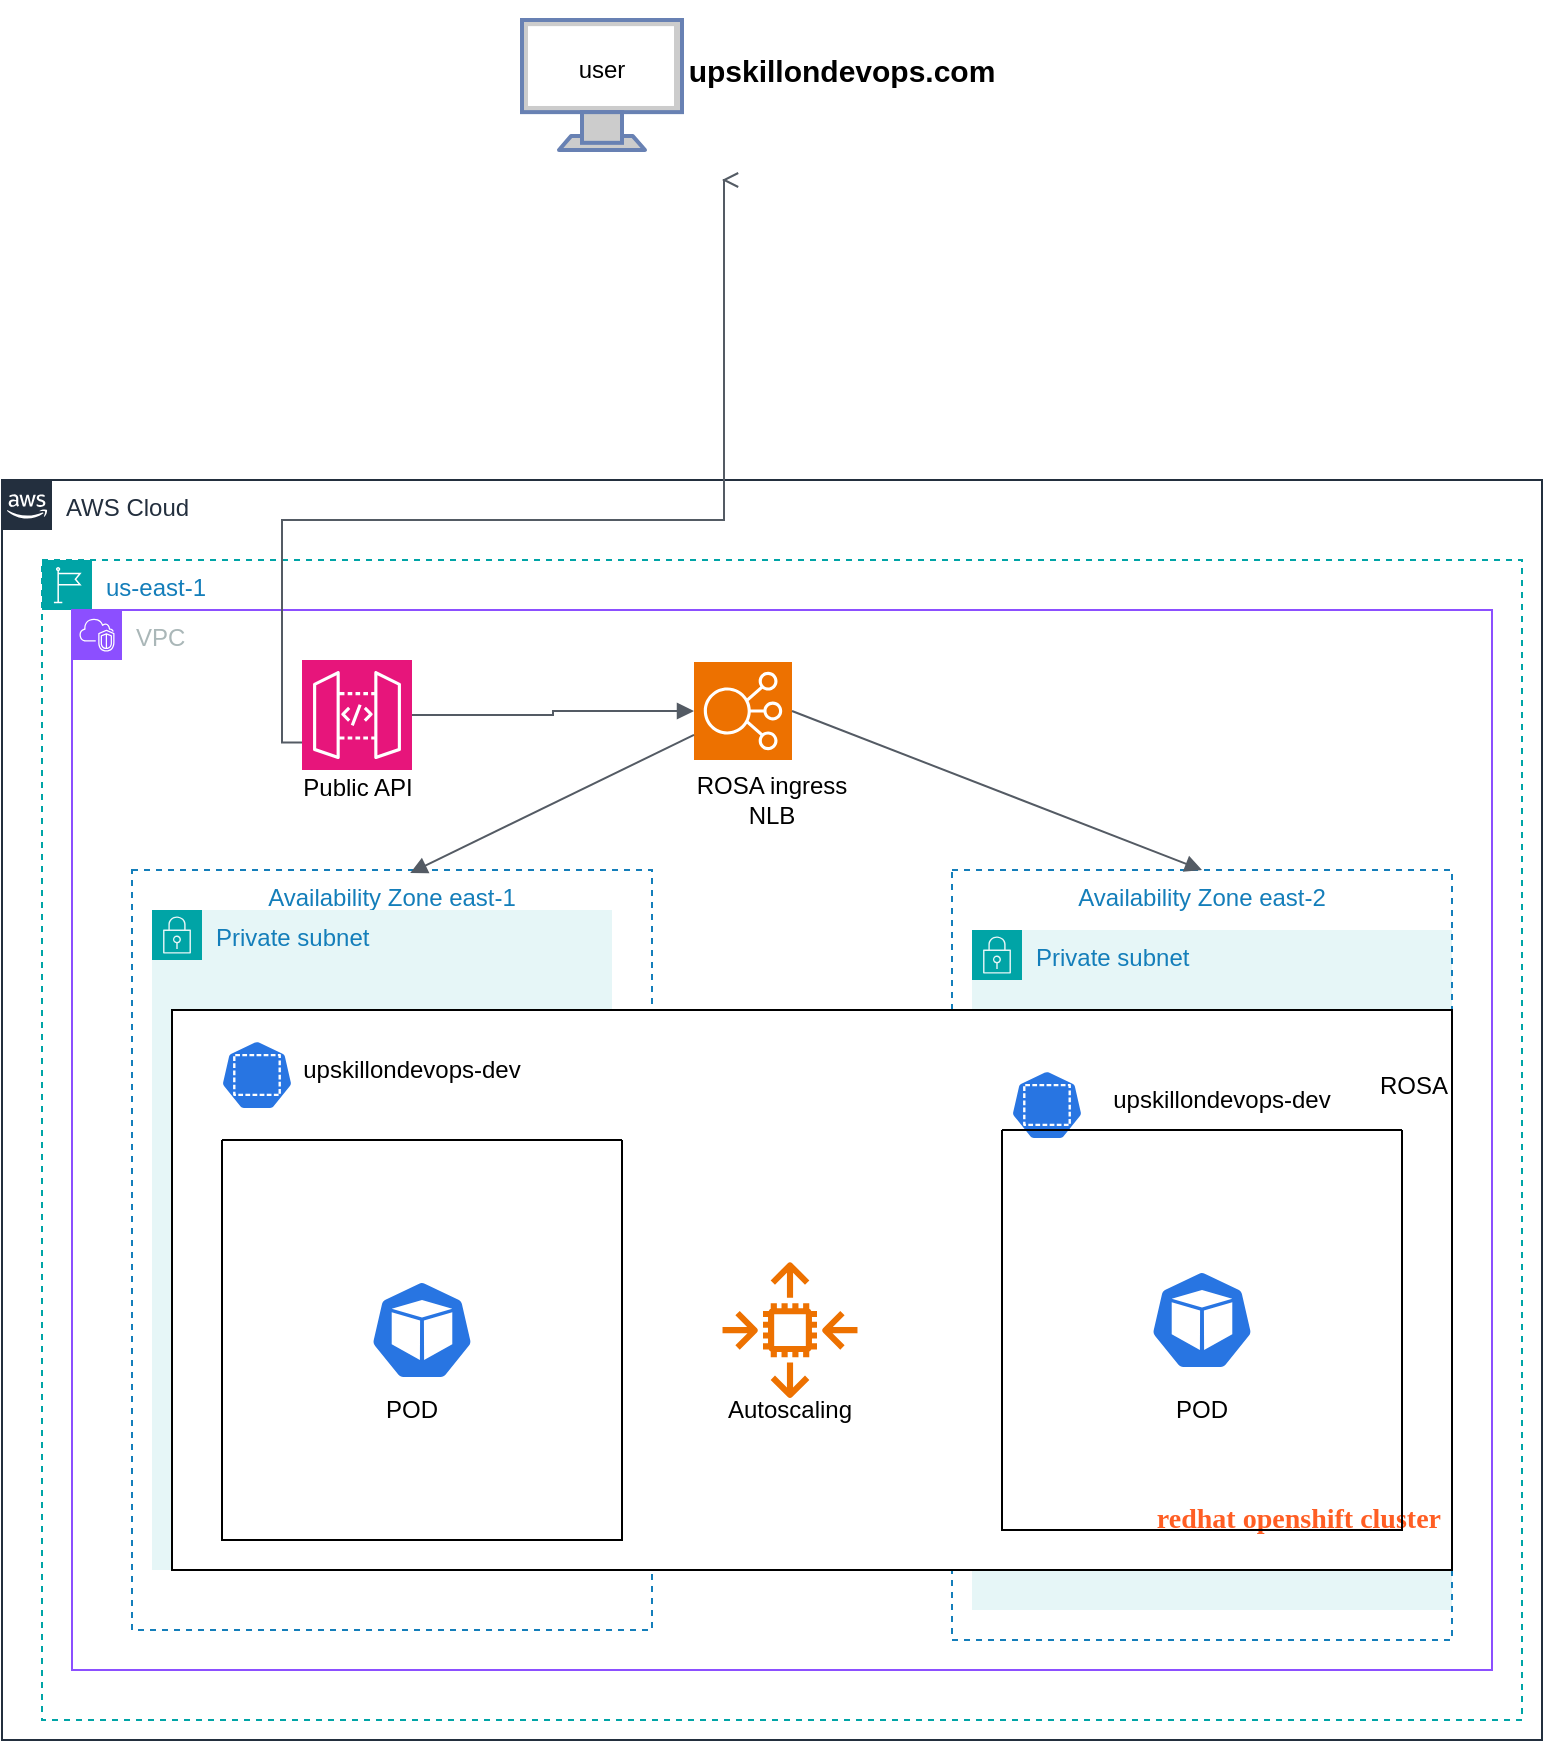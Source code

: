 <mxfile version="22.1.5" type="device">
  <diagram name="Page-1" id="fESGRogrAO50ZL73vu1A">
    <mxGraphModel dx="794" dy="412" grid="1" gridSize="10" guides="1" tooltips="1" connect="1" arrows="1" fold="1" page="1" pageScale="1" pageWidth="827" pageHeight="1169" math="0" shadow="0">
      <root>
        <mxCell id="0" />
        <mxCell id="1" parent="0" />
        <mxCell id="9Krmu9KY6Wh2gfok7bBE-2" value="AWS Cloud" style="points=[[0,0],[0.25,0],[0.5,0],[0.75,0],[1,0],[1,0.25],[1,0.5],[1,0.75],[1,1],[0.75,1],[0.5,1],[0.25,1],[0,1],[0,0.75],[0,0.5],[0,0.25]];outlineConnect=0;gradientColor=none;html=1;whiteSpace=wrap;fontSize=12;fontStyle=0;container=1;pointerEvents=0;collapsible=0;recursiveResize=0;shape=mxgraph.aws4.group;grIcon=mxgraph.aws4.group_aws_cloud_alt;strokeColor=#232F3E;fillColor=none;verticalAlign=top;align=left;spacingLeft=30;fontColor=#232F3E;dashed=0;" vertex="1" parent="1">
          <mxGeometry x="40" y="1000" width="770" height="630" as="geometry" />
        </mxCell>
        <mxCell id="9Krmu9KY6Wh2gfok7bBE-3" value="us-east-1&lt;br&gt;" style="points=[[0,0],[0.25,0],[0.5,0],[0.75,0],[1,0],[1,0.25],[1,0.5],[1,0.75],[1,1],[0.75,1],[0.5,1],[0.25,1],[0,1],[0,0.75],[0,0.5],[0,0.25]];outlineConnect=0;gradientColor=none;html=1;whiteSpace=wrap;fontSize=12;fontStyle=0;container=1;pointerEvents=0;collapsible=0;recursiveResize=0;shape=mxgraph.aws4.group;grIcon=mxgraph.aws4.group_region;strokeColor=#00A4A6;fillColor=none;verticalAlign=top;align=left;spacingLeft=30;fontColor=#147EBA;dashed=1;" vertex="1" parent="1">
          <mxGeometry x="60" y="1040" width="740" height="580" as="geometry" />
        </mxCell>
        <mxCell id="9Krmu9KY6Wh2gfok7bBE-4" value="VPC" style="points=[[0,0],[0.25,0],[0.5,0],[0.75,0],[1,0],[1,0.25],[1,0.5],[1,0.75],[1,1],[0.75,1],[0.5,1],[0.25,1],[0,1],[0,0.75],[0,0.5],[0,0.25]];outlineConnect=0;gradientColor=none;html=1;whiteSpace=wrap;fontSize=12;fontStyle=0;container=1;pointerEvents=0;collapsible=0;recursiveResize=0;shape=mxgraph.aws4.group;grIcon=mxgraph.aws4.group_vpc2;strokeColor=#8C4FFF;fillColor=none;verticalAlign=top;align=left;spacingLeft=30;fontColor=#AAB7B8;dashed=0;" vertex="1" parent="1">
          <mxGeometry x="75" y="1065" width="710" height="530" as="geometry" />
        </mxCell>
        <mxCell id="9Krmu9KY6Wh2gfok7bBE-5" value="" style="sketch=0;points=[[0,0,0],[0.25,0,0],[0.5,0,0],[0.75,0,0],[1,0,0],[0,1,0],[0.25,1,0],[0.5,1,0],[0.75,1,0],[1,1,0],[0,0.25,0],[0,0.5,0],[0,0.75,0],[1,0.25,0],[1,0.5,0],[1,0.75,0]];outlineConnect=0;fontColor=#232F3E;fillColor=#E7157B;strokeColor=#ffffff;dashed=0;verticalLabelPosition=bottom;verticalAlign=top;align=center;html=1;fontSize=12;fontStyle=0;aspect=fixed;shape=mxgraph.aws4.resourceIcon;resIcon=mxgraph.aws4.api_gateway;" vertex="1" parent="9Krmu9KY6Wh2gfok7bBE-4">
          <mxGeometry x="115" y="25" width="55" height="55" as="geometry" />
        </mxCell>
        <mxCell id="9Krmu9KY6Wh2gfok7bBE-8" value="Availability Zone east-1" style="fillColor=none;strokeColor=#147EBA;dashed=1;verticalAlign=top;fontStyle=0;fontColor=#147EBA;whiteSpace=wrap;html=1;" vertex="1" parent="9Krmu9KY6Wh2gfok7bBE-4">
          <mxGeometry x="30" y="130" width="260" height="380" as="geometry" />
        </mxCell>
        <mxCell id="9Krmu9KY6Wh2gfok7bBE-10" value="Private subnet" style="points=[[0,0],[0.25,0],[0.5,0],[0.75,0],[1,0],[1,0.25],[1,0.5],[1,0.75],[1,1],[0.75,1],[0.5,1],[0.25,1],[0,1],[0,0.75],[0,0.5],[0,0.25]];outlineConnect=0;gradientColor=none;html=1;whiteSpace=wrap;fontSize=12;fontStyle=0;container=1;pointerEvents=0;collapsible=0;recursiveResize=0;shape=mxgraph.aws4.group;grIcon=mxgraph.aws4.group_security_group;grStroke=0;strokeColor=#00A4A6;fillColor=#E6F6F7;verticalAlign=top;align=left;spacingLeft=30;fontColor=#147EBA;dashed=0;" vertex="1" parent="9Krmu9KY6Wh2gfok7bBE-4">
          <mxGeometry x="40" y="150" width="230" height="330" as="geometry" />
        </mxCell>
        <mxCell id="9Krmu9KY6Wh2gfok7bBE-11" value="Private subnet" style="points=[[0,0],[0.25,0],[0.5,0],[0.75,0],[1,0],[1,0.25],[1,0.5],[1,0.75],[1,1],[0.75,1],[0.5,1],[0.25,1],[0,1],[0,0.75],[0,0.5],[0,0.25]];outlineConnect=0;gradientColor=none;html=1;whiteSpace=wrap;fontSize=12;fontStyle=0;container=1;pointerEvents=0;collapsible=0;recursiveResize=0;shape=mxgraph.aws4.group;grIcon=mxgraph.aws4.group_security_group;grStroke=0;strokeColor=#00A4A6;fillColor=#E6F6F7;verticalAlign=top;align=left;spacingLeft=30;fontColor=#147EBA;dashed=0;" vertex="1" parent="9Krmu9KY6Wh2gfok7bBE-4">
          <mxGeometry x="450" y="160" width="240" height="340" as="geometry" />
        </mxCell>
        <mxCell id="9Krmu9KY6Wh2gfok7bBE-9" value="Availability Zone east-2&lt;br&gt;" style="fillColor=none;strokeColor=#147EBA;dashed=1;verticalAlign=top;fontStyle=0;fontColor=#147EBA;whiteSpace=wrap;html=1;" vertex="1" parent="9Krmu9KY6Wh2gfok7bBE-4">
          <mxGeometry x="440" y="130" width="250" height="385" as="geometry" />
        </mxCell>
        <mxCell id="9Krmu9KY6Wh2gfok7bBE-14" value="" style="sketch=0;points=[[0,0,0],[0.25,0,0],[0.5,0,0],[0.75,0,0],[1,0,0],[0,1,0],[0.25,1,0],[0.5,1,0],[0.75,1,0],[1,1,0],[0,0.25,0],[0,0.5,0],[0,0.75,0],[1,0.25,0],[1,0.5,0],[1,0.75,0]];outlineConnect=0;fontColor=#232F3E;fillColor=#ED7100;strokeColor=#ffffff;dashed=0;verticalLabelPosition=bottom;verticalAlign=top;align=center;html=1;fontSize=12;fontStyle=0;aspect=fixed;shape=mxgraph.aws4.resourceIcon;resIcon=mxgraph.aws4.elastic_load_balancing;" vertex="1" parent="9Krmu9KY6Wh2gfok7bBE-4">
          <mxGeometry x="311" y="26" width="49" height="49" as="geometry" />
        </mxCell>
        <mxCell id="9Krmu9KY6Wh2gfok7bBE-22" value="&lt;div style=&quot;&quot;&gt;&lt;span style=&quot;background-color: initial;&quot;&gt;&lt;font color=&quot;#ff5e24&quot;&gt;&lt;br&gt;&lt;/font&gt;&lt;/span&gt;&lt;/div&gt;&lt;div style=&quot;&quot;&gt;ROSA&lt;/div&gt;&lt;div style=&quot;&quot;&gt;&lt;span style=&quot;background-color: initial;&quot;&gt;&lt;font color=&quot;#ff5e24&quot;&gt;&lt;br&gt;&lt;/font&gt;&lt;/span&gt;&lt;/div&gt;&lt;div style=&quot;&quot;&gt;&lt;span style=&quot;background-color: initial;&quot;&gt;&lt;font color=&quot;#ff5e24&quot;&gt;&lt;br&gt;&lt;/font&gt;&lt;/span&gt;&lt;/div&gt;&lt;div style=&quot;&quot;&gt;&lt;span style=&quot;background-color: initial;&quot;&gt;&lt;font color=&quot;#ff5e24&quot;&gt;&lt;br&gt;&lt;/font&gt;&lt;/span&gt;&lt;/div&gt;&lt;div style=&quot;&quot;&gt;&lt;span style=&quot;background-color: initial;&quot;&gt;&lt;font color=&quot;#ff5e24&quot;&gt;&lt;br&gt;&lt;/font&gt;&lt;/span&gt;&lt;/div&gt;&lt;div style=&quot;&quot;&gt;&lt;span style=&quot;background-color: initial;&quot;&gt;&lt;font color=&quot;#ff5e24&quot;&gt;&lt;br&gt;&lt;/font&gt;&lt;/span&gt;&lt;/div&gt;&lt;div style=&quot;&quot;&gt;&lt;span style=&quot;background-color: initial;&quot;&gt;&lt;font color=&quot;#ff5e24&quot;&gt;&lt;br&gt;&lt;/font&gt;&lt;/span&gt;&lt;/div&gt;&lt;div style=&quot;&quot;&gt;&lt;span style=&quot;background-color: initial;&quot;&gt;&lt;font color=&quot;#ff5e24&quot;&gt;&lt;br&gt;&lt;/font&gt;&lt;/span&gt;&lt;/div&gt;&lt;div style=&quot;&quot;&gt;&lt;span style=&quot;background-color: initial;&quot;&gt;&lt;font color=&quot;#ff5e24&quot;&gt;&lt;br&gt;&lt;/font&gt;&lt;/span&gt;&lt;/div&gt;&lt;div style=&quot;&quot;&gt;&lt;span style=&quot;background-color: initial;&quot;&gt;&lt;font color=&quot;#ff5e24&quot;&gt;&lt;br&gt;&lt;/font&gt;&lt;/span&gt;&lt;/div&gt;&lt;div style=&quot;&quot;&gt;&lt;span style=&quot;background-color: initial;&quot;&gt;&lt;font color=&quot;#ff5e24&quot;&gt;&lt;br&gt;&lt;/font&gt;&lt;/span&gt;&lt;/div&gt;&lt;div style=&quot;&quot;&gt;&lt;span style=&quot;background-color: initial;&quot;&gt;&lt;font color=&quot;#ff5e24&quot;&gt;&lt;br&gt;&lt;/font&gt;&lt;/span&gt;&lt;/div&gt;&lt;div style=&quot;&quot;&gt;&lt;span style=&quot;background-color: initial;&quot;&gt;&lt;font color=&quot;#ff5e24&quot;&gt;&lt;br&gt;&lt;/font&gt;&lt;/span&gt;&lt;/div&gt;&lt;div style=&quot;&quot;&gt;&lt;span style=&quot;background-color: initial;&quot;&gt;&lt;font color=&quot;#ff5e24&quot;&gt;&lt;br&gt;&lt;/font&gt;&lt;/span&gt;&lt;/div&gt;&lt;div style=&quot;&quot;&gt;&lt;span style=&quot;background-color: initial;&quot;&gt;&lt;font color=&quot;#ff5e24&quot;&gt;&lt;br&gt;&lt;/font&gt;&lt;/span&gt;&lt;/div&gt;&lt;div style=&quot;&quot;&gt;&lt;span style=&quot;background-color: initial;&quot;&gt;&lt;font face=&quot;Comic Sans MS&quot; size=&quot;1&quot; color=&quot;#ff5e24&quot;&gt;&lt;b style=&quot;font-size: 14px;&quot;&gt;redhat openshift cluster&amp;nbsp;&lt;/b&gt;&lt;/font&gt;&lt;/span&gt;&lt;/div&gt;" style="rounded=0;whiteSpace=wrap;html=1;align=right;" vertex="1" parent="9Krmu9KY6Wh2gfok7bBE-4">
          <mxGeometry x="50" y="200" width="640" height="280" as="geometry" />
        </mxCell>
        <mxCell id="9Krmu9KY6Wh2gfok7bBE-25" value="" style="swimlane;startSize=0;" vertex="1" parent="9Krmu9KY6Wh2gfok7bBE-4">
          <mxGeometry x="75" y="265" width="200" height="200" as="geometry">
            <mxRectangle x="75" y="265" width="50" height="40" as="alternateBounds" />
          </mxGeometry>
        </mxCell>
        <mxCell id="9Krmu9KY6Wh2gfok7bBE-29" value="" style="sketch=0;html=1;dashed=0;whitespace=wrap;fillColor=#2875E2;strokeColor=#ffffff;points=[[0.005,0.63,0],[0.1,0.2,0],[0.9,0.2,0],[0.5,0,0],[0.995,0.63,0],[0.72,0.99,0],[0.5,1,0],[0.28,0.99,0]];verticalLabelPosition=bottom;align=center;verticalAlign=top;shape=mxgraph.kubernetes.icon;prIcon=pod" vertex="1" parent="9Krmu9KY6Wh2gfok7bBE-25">
          <mxGeometry x="70" y="70" width="60" height="50" as="geometry" />
        </mxCell>
        <mxCell id="9Krmu9KY6Wh2gfok7bBE-47" value="POD" style="text;html=1;strokeColor=none;fillColor=none;align=center;verticalAlign=middle;whiteSpace=wrap;rounded=0;" vertex="1" parent="9Krmu9KY6Wh2gfok7bBE-25">
          <mxGeometry x="65" y="120" width="60" height="30" as="geometry" />
        </mxCell>
        <mxCell id="9Krmu9KY6Wh2gfok7bBE-27" value="" style="sketch=0;html=1;dashed=0;whitespace=wrap;fillColor=#2875E2;strokeColor=#ffffff;points=[[0.005,0.63,0],[0.1,0.2,0],[0.9,0.2,0],[0.5,0,0],[0.995,0.63,0],[0.72,0.99,0],[0.5,1,0],[0.28,0.99,0]];verticalLabelPosition=bottom;align=center;verticalAlign=top;shape=mxgraph.kubernetes.icon;prIcon=ns" vertex="1" parent="9Krmu9KY6Wh2gfok7bBE-4">
          <mxGeometry x="70" y="215" width="45" height="35" as="geometry" />
        </mxCell>
        <mxCell id="9Krmu9KY6Wh2gfok7bBE-28" value="upskillondevops-dev" style="text;html=1;strokeColor=none;fillColor=none;align=center;verticalAlign=middle;whiteSpace=wrap;rounded=0;" vertex="1" parent="9Krmu9KY6Wh2gfok7bBE-4">
          <mxGeometry x="105" y="215" width="130" height="30" as="geometry" />
        </mxCell>
        <mxCell id="9Krmu9KY6Wh2gfok7bBE-30" value="" style="sketch=0;html=1;dashed=0;whitespace=wrap;fillColor=#2875E2;strokeColor=#ffffff;points=[[0.005,0.63,0],[0.1,0.2,0],[0.9,0.2,0],[0.5,0,0],[0.995,0.63,0],[0.72,0.99,0],[0.5,1,0],[0.28,0.99,0]];verticalLabelPosition=bottom;align=center;verticalAlign=top;shape=mxgraph.kubernetes.icon;prIcon=ns" vertex="1" parent="9Krmu9KY6Wh2gfok7bBE-4">
          <mxGeometry x="465" y="230" width="45" height="35" as="geometry" />
        </mxCell>
        <mxCell id="9Krmu9KY6Wh2gfok7bBE-31" value="upskillondevops-dev" style="text;html=1;strokeColor=none;fillColor=none;align=center;verticalAlign=middle;whiteSpace=wrap;rounded=0;" vertex="1" parent="9Krmu9KY6Wh2gfok7bBE-4">
          <mxGeometry x="510" y="230" width="130" height="30" as="geometry" />
        </mxCell>
        <mxCell id="9Krmu9KY6Wh2gfok7bBE-32" value="" style="swimlane;startSize=0;" vertex="1" parent="9Krmu9KY6Wh2gfok7bBE-4">
          <mxGeometry x="465" y="260" width="200" height="200" as="geometry">
            <mxRectangle x="75" y="265" width="50" height="40" as="alternateBounds" />
          </mxGeometry>
        </mxCell>
        <mxCell id="9Krmu9KY6Wh2gfok7bBE-33" value="" style="sketch=0;html=1;dashed=0;whitespace=wrap;fillColor=#2875E2;strokeColor=#ffffff;points=[[0.005,0.63,0],[0.1,0.2,0],[0.9,0.2,0],[0.5,0,0],[0.995,0.63,0],[0.72,0.99,0],[0.5,1,0],[0.28,0.99,0]];verticalLabelPosition=bottom;align=center;verticalAlign=top;shape=mxgraph.kubernetes.icon;prIcon=pod" vertex="1" parent="9Krmu9KY6Wh2gfok7bBE-32">
          <mxGeometry x="70" y="70" width="60" height="50" as="geometry" />
        </mxCell>
        <mxCell id="9Krmu9KY6Wh2gfok7bBE-48" value="POD" style="text;html=1;strokeColor=none;fillColor=none;align=center;verticalAlign=middle;whiteSpace=wrap;rounded=0;" vertex="1" parent="9Krmu9KY6Wh2gfok7bBE-32">
          <mxGeometry x="70" y="125" width="60" height="30" as="geometry" />
        </mxCell>
        <mxCell id="9Krmu9KY6Wh2gfok7bBE-35" value="" style="html=1;endArrow=none;elbow=vertical;startArrow=block;startFill=1;strokeColor=#545B64;rounded=0;exitX=0.535;exitY=0.004;exitDx=0;exitDy=0;exitPerimeter=0;" edge="1" parent="9Krmu9KY6Wh2gfok7bBE-4" source="9Krmu9KY6Wh2gfok7bBE-8" target="9Krmu9KY6Wh2gfok7bBE-14">
          <mxGeometry width="100" relative="1" as="geometry">
            <mxPoint x="325" y="125" as="sourcePoint" />
            <mxPoint x="425" y="125" as="targetPoint" />
          </mxGeometry>
        </mxCell>
        <mxCell id="9Krmu9KY6Wh2gfok7bBE-36" value="" style="html=1;endArrow=none;elbow=vertical;startArrow=block;startFill=1;strokeColor=#545B64;rounded=0;exitX=0.5;exitY=0;exitDx=0;exitDy=0;entryX=1;entryY=0.5;entryDx=0;entryDy=0;entryPerimeter=0;" edge="1" parent="9Krmu9KY6Wh2gfok7bBE-4" source="9Krmu9KY6Wh2gfok7bBE-9" target="9Krmu9KY6Wh2gfok7bBE-14">
          <mxGeometry width="100" relative="1" as="geometry">
            <mxPoint x="179" y="142" as="sourcePoint" />
            <mxPoint x="321" y="72" as="targetPoint" />
          </mxGeometry>
        </mxCell>
        <mxCell id="9Krmu9KY6Wh2gfok7bBE-38" value="" style="sketch=0;outlineConnect=0;fontColor=#232F3E;gradientColor=none;fillColor=#ED7100;strokeColor=none;dashed=0;verticalLabelPosition=bottom;verticalAlign=top;align=center;html=1;fontSize=12;fontStyle=0;aspect=fixed;pointerEvents=1;shape=mxgraph.aws4.auto_scaling2;" vertex="1" parent="9Krmu9KY6Wh2gfok7bBE-4">
          <mxGeometry x="325" y="326" width="68" height="68" as="geometry" />
        </mxCell>
        <mxCell id="9Krmu9KY6Wh2gfok7bBE-39" value="" style="edgeStyle=orthogonalEdgeStyle;html=1;endArrow=block;elbow=vertical;startArrow=none;endFill=1;strokeColor=#545B64;rounded=0;entryX=0;entryY=0.5;entryDx=0;entryDy=0;entryPerimeter=0;exitX=1;exitY=0.5;exitDx=0;exitDy=0;exitPerimeter=0;" edge="1" parent="9Krmu9KY6Wh2gfok7bBE-4" source="9Krmu9KY6Wh2gfok7bBE-5" target="9Krmu9KY6Wh2gfok7bBE-14">
          <mxGeometry width="100" relative="1" as="geometry">
            <mxPoint x="205" y="5" as="sourcePoint" />
            <mxPoint x="305" y="5" as="targetPoint" />
          </mxGeometry>
        </mxCell>
        <mxCell id="9Krmu9KY6Wh2gfok7bBE-45" value="Public API" style="text;html=1;strokeColor=none;fillColor=none;align=center;verticalAlign=middle;whiteSpace=wrap;rounded=0;" vertex="1" parent="9Krmu9KY6Wh2gfok7bBE-4">
          <mxGeometry x="112.5" y="74" width="60" height="30" as="geometry" />
        </mxCell>
        <mxCell id="9Krmu9KY6Wh2gfok7bBE-46" value="ROSA ingress NLB" style="text;html=1;strokeColor=none;fillColor=none;align=center;verticalAlign=middle;whiteSpace=wrap;rounded=0;" vertex="1" parent="9Krmu9KY6Wh2gfok7bBE-4">
          <mxGeometry x="300" y="80" width="100" height="30" as="geometry" />
        </mxCell>
        <mxCell id="9Krmu9KY6Wh2gfok7bBE-49" value="Autoscaling" style="text;html=1;strokeColor=none;fillColor=none;align=center;verticalAlign=middle;whiteSpace=wrap;rounded=0;" vertex="1" parent="9Krmu9KY6Wh2gfok7bBE-4">
          <mxGeometry x="329" y="385" width="60" height="30" as="geometry" />
        </mxCell>
        <mxCell id="9Krmu9KY6Wh2gfok7bBE-41" value="" style="edgeStyle=orthogonalEdgeStyle;html=1;endArrow=open;elbow=vertical;startArrow=none;endFill=0;strokeColor=#545B64;rounded=0;exitX=0;exitY=0.75;exitDx=0;exitDy=0;exitPerimeter=0;" edge="1" parent="1" source="9Krmu9KY6Wh2gfok7bBE-5">
          <mxGeometry width="100" relative="1" as="geometry">
            <mxPoint x="280" y="1070" as="sourcePoint" />
            <mxPoint x="400" y="850" as="targetPoint" />
            <Array as="points">
              <mxPoint x="180" y="1131" />
              <mxPoint x="180" y="1020" />
              <mxPoint x="401" y="1020" />
            </Array>
          </mxGeometry>
        </mxCell>
        <mxCell id="9Krmu9KY6Wh2gfok7bBE-42" value="" style="fontColor=#0066CC;verticalAlign=top;verticalLabelPosition=bottom;labelPosition=center;align=center;html=1;outlineConnect=0;fillColor=#CCCCCC;strokeColor=#6881B3;gradientColor=none;gradientDirection=north;strokeWidth=2;shape=mxgraph.networks.monitor;" vertex="1" parent="1">
          <mxGeometry x="300" y="770" width="80" height="65" as="geometry" />
        </mxCell>
        <mxCell id="9Krmu9KY6Wh2gfok7bBE-43" value="&lt;b&gt;&lt;font style=&quot;font-size: 15px;&quot;&gt;upskillondevops.com&lt;/font&gt;&lt;/b&gt;" style="text;html=1;strokeColor=none;fillColor=none;align=center;verticalAlign=middle;whiteSpace=wrap;rounded=0;" vertex="1" parent="1">
          <mxGeometry x="380" y="760" width="160" height="70" as="geometry" />
        </mxCell>
        <mxCell id="9Krmu9KY6Wh2gfok7bBE-44" value="user&lt;br&gt;" style="text;html=1;strokeColor=none;fillColor=none;align=center;verticalAlign=middle;whiteSpace=wrap;rounded=0;" vertex="1" parent="1">
          <mxGeometry x="310" y="780" width="60" height="30" as="geometry" />
        </mxCell>
      </root>
    </mxGraphModel>
  </diagram>
</mxfile>
